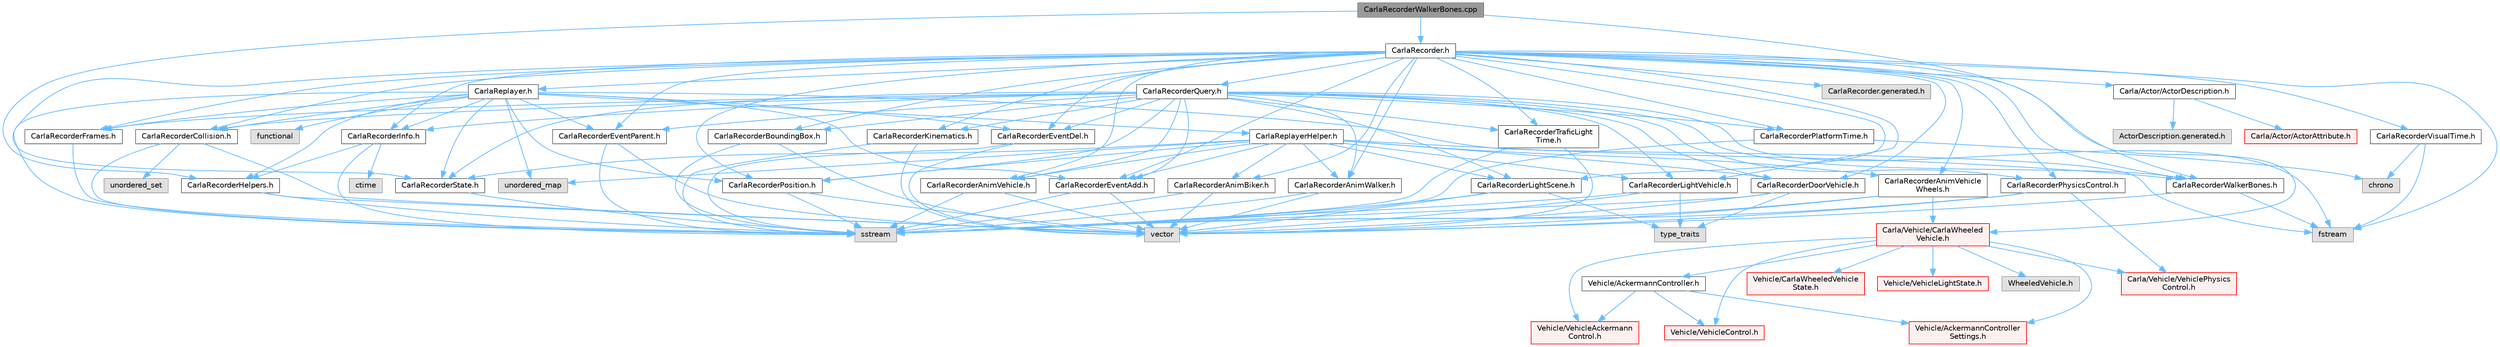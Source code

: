digraph "CarlaRecorderWalkerBones.cpp"
{
 // INTERACTIVE_SVG=YES
 // LATEX_PDF_SIZE
  bgcolor="transparent";
  edge [fontname=Helvetica,fontsize=10,labelfontname=Helvetica,labelfontsize=10];
  node [fontname=Helvetica,fontsize=10,shape=box,height=0.2,width=0.4];
  Node1 [id="Node000001",label="CarlaRecorderWalkerBones.cpp",height=0.2,width=0.4,color="gray40", fillcolor="grey60", style="filled", fontcolor="black",tooltip=" "];
  Node1 -> Node2 [id="edge1_Node000001_Node000002",color="steelblue1",style="solid",tooltip=" "];
  Node2 [id="Node000002",label="CarlaRecorder.h",height=0.2,width=0.4,color="grey40", fillcolor="white", style="filled",URL="$d9/d6a/CarlaRecorder_8h.html",tooltip=" "];
  Node2 -> Node3 [id="edge2_Node000002_Node000003",color="steelblue1",style="solid",tooltip=" "];
  Node3 [id="Node000003",label="fstream",height=0.2,width=0.4,color="grey60", fillcolor="#E0E0E0", style="filled",tooltip=" "];
  Node2 -> Node4 [id="edge3_Node000002_Node000004",color="steelblue1",style="solid",tooltip=" "];
  Node4 [id="Node000004",label="Carla/Actor/ActorDescription.h",height=0.2,width=0.4,color="grey40", fillcolor="white", style="filled",URL="$d4/de6/Unreal_2CarlaUE4_2Plugins_2Carla_2Source_2Carla_2Actor_2ActorDescription_8h.html",tooltip=" "];
  Node4 -> Node5 [id="edge4_Node000004_Node000005",color="steelblue1",style="solid",tooltip=" "];
  Node5 [id="Node000005",label="Carla/Actor/ActorAttribute.h",height=0.2,width=0.4,color="red", fillcolor="#FFF0F0", style="filled",URL="$d6/d1a/Unreal_2CarlaUE4_2Plugins_2Carla_2Source_2Carla_2Actor_2ActorAttribute_8h.html",tooltip=" "];
  Node4 -> Node15 [id="edge5_Node000004_Node000015",color="steelblue1",style="solid",tooltip=" "];
  Node15 [id="Node000015",label="ActorDescription.generated.h",height=0.2,width=0.4,color="grey60", fillcolor="#E0E0E0", style="filled",tooltip=" "];
  Node2 -> Node16 [id="edge6_Node000002_Node000016",color="steelblue1",style="solid",tooltip=" "];
  Node16 [id="Node000016",label="CarlaRecorderTraficLight\lTime.h",height=0.2,width=0.4,color="grey40", fillcolor="white", style="filled",URL="$d0/de7/CarlaRecorderTraficLightTime_8h.html",tooltip=" "];
  Node16 -> Node17 [id="edge7_Node000016_Node000017",color="steelblue1",style="solid",tooltip=" "];
  Node17 [id="Node000017",label="sstream",height=0.2,width=0.4,color="grey60", fillcolor="#E0E0E0", style="filled",tooltip=" "];
  Node16 -> Node18 [id="edge8_Node000016_Node000018",color="steelblue1",style="solid",tooltip=" "];
  Node18 [id="Node000018",label="vector",height=0.2,width=0.4,color="grey60", fillcolor="#E0E0E0", style="filled",tooltip=" "];
  Node2 -> Node19 [id="edge9_Node000002_Node000019",color="steelblue1",style="solid",tooltip=" "];
  Node19 [id="Node000019",label="CarlaRecorderPhysicsControl.h",height=0.2,width=0.4,color="grey40", fillcolor="white", style="filled",URL="$d3/d34/CarlaRecorderPhysicsControl_8h.html",tooltip=" "];
  Node19 -> Node17 [id="edge10_Node000019_Node000017",color="steelblue1",style="solid",tooltip=" "];
  Node19 -> Node18 [id="edge11_Node000019_Node000018",color="steelblue1",style="solid",tooltip=" "];
  Node19 -> Node20 [id="edge12_Node000019_Node000020",color="steelblue1",style="solid",tooltip=" "];
  Node20 [id="Node000020",label="Carla/Vehicle/VehiclePhysics\lControl.h",height=0.2,width=0.4,color="red", fillcolor="#FFF0F0", style="filled",URL="$d3/d90/Unreal_2CarlaUE4_2Plugins_2Carla_2Source_2Carla_2Vehicle_2VehiclePhysicsControl_8h.html",tooltip=" "];
  Node2 -> Node24 [id="edge13_Node000002_Node000024",color="steelblue1",style="solid",tooltip=" "];
  Node24 [id="Node000024",label="CarlaRecorderPlatformTime.h",height=0.2,width=0.4,color="grey40", fillcolor="white", style="filled",URL="$d0/de8/CarlaRecorderPlatformTime_8h.html",tooltip=" "];
  Node24 -> Node17 [id="edge14_Node000024_Node000017",color="steelblue1",style="solid",tooltip=" "];
  Node24 -> Node25 [id="edge15_Node000024_Node000025",color="steelblue1",style="solid",tooltip=" "];
  Node25 [id="Node000025",label="chrono",height=0.2,width=0.4,color="grey60", fillcolor="#E0E0E0", style="filled",tooltip=" "];
  Node2 -> Node26 [id="edge16_Node000002_Node000026",color="steelblue1",style="solid",tooltip=" "];
  Node26 [id="Node000026",label="CarlaRecorderBoundingBox.h",height=0.2,width=0.4,color="grey40", fillcolor="white", style="filled",URL="$d1/deb/CarlaRecorderBoundingBox_8h.html",tooltip=" "];
  Node26 -> Node17 [id="edge17_Node000026_Node000017",color="steelblue1",style="solid",tooltip=" "];
  Node26 -> Node18 [id="edge18_Node000026_Node000018",color="steelblue1",style="solid",tooltip=" "];
  Node2 -> Node27 [id="edge19_Node000002_Node000027",color="steelblue1",style="solid",tooltip=" "];
  Node27 [id="Node000027",label="CarlaRecorderKinematics.h",height=0.2,width=0.4,color="grey40", fillcolor="white", style="filled",URL="$d1/de3/CarlaRecorderKinematics_8h.html",tooltip=" "];
  Node27 -> Node17 [id="edge20_Node000027_Node000017",color="steelblue1",style="solid",tooltip=" "];
  Node27 -> Node18 [id="edge21_Node000027_Node000018",color="steelblue1",style="solid",tooltip=" "];
  Node2 -> Node28 [id="edge22_Node000002_Node000028",color="steelblue1",style="solid",tooltip=" "];
  Node28 [id="Node000028",label="CarlaRecorderLightScene.h",height=0.2,width=0.4,color="grey40", fillcolor="white", style="filled",URL="$d9/dc8/CarlaRecorderLightScene_8h.html",tooltip=" "];
  Node28 -> Node17 [id="edge23_Node000028_Node000017",color="steelblue1",style="solid",tooltip=" "];
  Node28 -> Node18 [id="edge24_Node000028_Node000018",color="steelblue1",style="solid",tooltip=" "];
  Node28 -> Node29 [id="edge25_Node000028_Node000029",color="steelblue1",style="solid",tooltip=" "];
  Node29 [id="Node000029",label="type_traits",height=0.2,width=0.4,color="grey60", fillcolor="#E0E0E0", style="filled",tooltip=" "];
  Node2 -> Node30 [id="edge26_Node000002_Node000030",color="steelblue1",style="solid",tooltip=" "];
  Node30 [id="Node000030",label="CarlaRecorderLightVehicle.h",height=0.2,width=0.4,color="grey40", fillcolor="white", style="filled",URL="$de/da8/CarlaRecorderLightVehicle_8h.html",tooltip=" "];
  Node30 -> Node17 [id="edge27_Node000030_Node000017",color="steelblue1",style="solid",tooltip=" "];
  Node30 -> Node18 [id="edge28_Node000030_Node000018",color="steelblue1",style="solid",tooltip=" "];
  Node30 -> Node29 [id="edge29_Node000030_Node000029",color="steelblue1",style="solid",tooltip=" "];
  Node2 -> Node31 [id="edge30_Node000002_Node000031",color="steelblue1",style="solid",tooltip=" "];
  Node31 [id="Node000031",label="CarlaRecorderAnimVehicle.h",height=0.2,width=0.4,color="grey40", fillcolor="white", style="filled",URL="$d6/d44/CarlaRecorderAnimVehicle_8h.html",tooltip=" "];
  Node31 -> Node17 [id="edge31_Node000031_Node000017",color="steelblue1",style="solid",tooltip=" "];
  Node31 -> Node18 [id="edge32_Node000031_Node000018",color="steelblue1",style="solid",tooltip=" "];
  Node2 -> Node32 [id="edge33_Node000002_Node000032",color="steelblue1",style="solid",tooltip=" "];
  Node32 [id="Node000032",label="CarlaRecorderAnimVehicle\lWheels.h",height=0.2,width=0.4,color="grey40", fillcolor="white", style="filled",URL="$d0/d5c/CarlaRecorderAnimVehicleWheels_8h.html",tooltip=" "];
  Node32 -> Node17 [id="edge34_Node000032_Node000017",color="steelblue1",style="solid",tooltip=" "];
  Node32 -> Node18 [id="edge35_Node000032_Node000018",color="steelblue1",style="solid",tooltip=" "];
  Node32 -> Node33 [id="edge36_Node000032_Node000033",color="steelblue1",style="solid",tooltip=" "];
  Node33 [id="Node000033",label="Carla/Vehicle/CarlaWheeled\lVehicle.h",height=0.2,width=0.4,color="red", fillcolor="#FFF0F0", style="filled",URL="$d3/d00/CarlaWheeledVehicle_8h.html",tooltip=" "];
  Node33 -> Node34 [id="edge37_Node000033_Node000034",color="steelblue1",style="solid",tooltip=" "];
  Node34 [id="Node000034",label="WheeledVehicle.h",height=0.2,width=0.4,color="grey60", fillcolor="#E0E0E0", style="filled",tooltip=" "];
  Node33 -> Node35 [id="edge38_Node000033_Node000035",color="steelblue1",style="solid",tooltip=" "];
  Node35 [id="Node000035",label="Vehicle/AckermannController.h",height=0.2,width=0.4,color="grey40", fillcolor="white", style="filled",URL="$d0/d4d/AckermannController_8h.html",tooltip=" "];
  Node35 -> Node36 [id="edge39_Node000035_Node000036",color="steelblue1",style="solid",tooltip=" "];
  Node36 [id="Node000036",label="Vehicle/AckermannController\lSettings.h",height=0.2,width=0.4,color="red", fillcolor="#FFF0F0", style="filled",URL="$df/d92/Unreal_2CarlaUE4_2Plugins_2Carla_2Source_2Carla_2Vehicle_2AckermannControllerSettings_8h.html",tooltip=" "];
  Node35 -> Node38 [id="edge40_Node000035_Node000038",color="steelblue1",style="solid",tooltip=" "];
  Node38 [id="Node000038",label="Vehicle/VehicleAckermann\lControl.h",height=0.2,width=0.4,color="red", fillcolor="#FFF0F0", style="filled",URL="$d7/d1a/Unreal_2CarlaUE4_2Plugins_2Carla_2Source_2Carla_2Vehicle_2VehicleAckermannControl_8h.html",tooltip=" "];
  Node35 -> Node40 [id="edge41_Node000035_Node000040",color="steelblue1",style="solid",tooltip=" "];
  Node40 [id="Node000040",label="Vehicle/VehicleControl.h",height=0.2,width=0.4,color="red", fillcolor="#FFF0F0", style="filled",URL="$d4/dbd/Unreal_2CarlaUE4_2Plugins_2Carla_2Source_2Carla_2Vehicle_2VehicleControl_8h.html",tooltip=" "];
  Node33 -> Node36 [id="edge42_Node000033_Node000036",color="steelblue1",style="solid",tooltip=" "];
  Node33 -> Node42 [id="edge43_Node000033_Node000042",color="steelblue1",style="solid",tooltip=" "];
  Node42 [id="Node000042",label="Vehicle/CarlaWheeledVehicle\lState.h",height=0.2,width=0.4,color="red", fillcolor="#FFF0F0", style="filled",URL="$d7/dab/CarlaWheeledVehicleState_8h.html",tooltip=" "];
  Node33 -> Node38 [id="edge44_Node000033_Node000038",color="steelblue1",style="solid",tooltip=" "];
  Node33 -> Node40 [id="edge45_Node000033_Node000040",color="steelblue1",style="solid",tooltip=" "];
  Node33 -> Node44 [id="edge46_Node000033_Node000044",color="steelblue1",style="solid",tooltip=" "];
  Node44 [id="Node000044",label="Vehicle/VehicleLightState.h",height=0.2,width=0.4,color="red", fillcolor="#FFF0F0", style="filled",URL="$d6/d6c/Unreal_2CarlaUE4_2Plugins_2Carla_2Source_2Carla_2Vehicle_2VehicleLightState_8h.html",tooltip=" "];
  Node33 -> Node20 [id="edge47_Node000033_Node000020",color="steelblue1",style="solid",tooltip=" "];
  Node2 -> Node69 [id="edge48_Node000002_Node000069",color="steelblue1",style="solid",tooltip=" "];
  Node69 [id="Node000069",label="CarlaRecorderAnimWalker.h",height=0.2,width=0.4,color="grey40", fillcolor="white", style="filled",URL="$d3/d60/CarlaRecorderAnimWalker_8h.html",tooltip=" "];
  Node69 -> Node17 [id="edge49_Node000069_Node000017",color="steelblue1",style="solid",tooltip=" "];
  Node69 -> Node18 [id="edge50_Node000069_Node000018",color="steelblue1",style="solid",tooltip=" "];
  Node2 -> Node70 [id="edge51_Node000002_Node000070",color="steelblue1",style="solid",tooltip=" "];
  Node70 [id="Node000070",label="CarlaRecorderAnimBiker.h",height=0.2,width=0.4,color="grey40", fillcolor="white", style="filled",URL="$d6/dda/CarlaRecorderAnimBiker_8h.html",tooltip=" "];
  Node70 -> Node17 [id="edge52_Node000070_Node000017",color="steelblue1",style="solid",tooltip=" "];
  Node70 -> Node18 [id="edge53_Node000070_Node000018",color="steelblue1",style="solid",tooltip=" "];
  Node2 -> Node71 [id="edge54_Node000002_Node000071",color="steelblue1",style="solid",tooltip=" "];
  Node71 [id="Node000071",label="CarlaRecorderCollision.h",height=0.2,width=0.4,color="grey40", fillcolor="white", style="filled",URL="$df/d06/CarlaRecorderCollision_8h.html",tooltip=" "];
  Node71 -> Node17 [id="edge55_Node000071_Node000017",color="steelblue1",style="solid",tooltip=" "];
  Node71 -> Node18 [id="edge56_Node000071_Node000018",color="steelblue1",style="solid",tooltip=" "];
  Node71 -> Node72 [id="edge57_Node000071_Node000072",color="steelblue1",style="solid",tooltip=" "];
  Node72 [id="Node000072",label="unordered_set",height=0.2,width=0.4,color="grey60", fillcolor="#E0E0E0", style="filled",tooltip=" "];
  Node2 -> Node73 [id="edge58_Node000002_Node000073",color="steelblue1",style="solid",tooltip=" "];
  Node73 [id="Node000073",label="CarlaRecorderEventAdd.h",height=0.2,width=0.4,color="grey40", fillcolor="white", style="filled",URL="$d0/d0e/CarlaRecorderEventAdd_8h.html",tooltip=" "];
  Node73 -> Node17 [id="edge59_Node000073_Node000017",color="steelblue1",style="solid",tooltip=" "];
  Node73 -> Node18 [id="edge60_Node000073_Node000018",color="steelblue1",style="solid",tooltip=" "];
  Node2 -> Node74 [id="edge61_Node000002_Node000074",color="steelblue1",style="solid",tooltip=" "];
  Node74 [id="Node000074",label="CarlaRecorderEventDel.h",height=0.2,width=0.4,color="grey40", fillcolor="white", style="filled",URL="$d7/d4c/CarlaRecorderEventDel_8h.html",tooltip=" "];
  Node74 -> Node17 [id="edge62_Node000074_Node000017",color="steelblue1",style="solid",tooltip=" "];
  Node74 -> Node18 [id="edge63_Node000074_Node000018",color="steelblue1",style="solid",tooltip=" "];
  Node2 -> Node75 [id="edge64_Node000002_Node000075",color="steelblue1",style="solid",tooltip=" "];
  Node75 [id="Node000075",label="CarlaRecorderEventParent.h",height=0.2,width=0.4,color="grey40", fillcolor="white", style="filled",URL="$d0/dc2/CarlaRecorderEventParent_8h.html",tooltip=" "];
  Node75 -> Node17 [id="edge65_Node000075_Node000017",color="steelblue1",style="solid",tooltip=" "];
  Node75 -> Node18 [id="edge66_Node000075_Node000018",color="steelblue1",style="solid",tooltip=" "];
  Node2 -> Node76 [id="edge67_Node000002_Node000076",color="steelblue1",style="solid",tooltip=" "];
  Node76 [id="Node000076",label="CarlaRecorderFrames.h",height=0.2,width=0.4,color="grey40", fillcolor="white", style="filled",URL="$dc/dfc/CarlaRecorderFrames_8h.html",tooltip=" "];
  Node76 -> Node17 [id="edge68_Node000076_Node000017",color="steelblue1",style="solid",tooltip=" "];
  Node2 -> Node77 [id="edge69_Node000002_Node000077",color="steelblue1",style="solid",tooltip=" "];
  Node77 [id="Node000077",label="CarlaRecorderInfo.h",height=0.2,width=0.4,color="grey40", fillcolor="white", style="filled",URL="$df/de9/CarlaRecorderInfo_8h.html",tooltip=" "];
  Node77 -> Node78 [id="edge70_Node000077_Node000078",color="steelblue1",style="solid",tooltip=" "];
  Node78 [id="Node000078",label="CarlaRecorderHelpers.h",height=0.2,width=0.4,color="grey40", fillcolor="white", style="filled",URL="$d6/dd1/CarlaRecorderHelpers_8h.html",tooltip=" "];
  Node78 -> Node17 [id="edge71_Node000078_Node000017",color="steelblue1",style="solid",tooltip=" "];
  Node78 -> Node18 [id="edge72_Node000078_Node000018",color="steelblue1",style="solid",tooltip=" "];
  Node77 -> Node17 [id="edge73_Node000077_Node000017",color="steelblue1",style="solid",tooltip=" "];
  Node77 -> Node79 [id="edge74_Node000077_Node000079",color="steelblue1",style="solid",tooltip=" "];
  Node79 [id="Node000079",label="ctime",height=0.2,width=0.4,color="grey60", fillcolor="#E0E0E0", style="filled",tooltip=" "];
  Node2 -> Node80 [id="edge75_Node000002_Node000080",color="steelblue1",style="solid",tooltip=" "];
  Node80 [id="Node000080",label="CarlaRecorderPosition.h",height=0.2,width=0.4,color="grey40", fillcolor="white", style="filled",URL="$dc/d20/CarlaRecorderPosition_8h.html",tooltip=" "];
  Node80 -> Node17 [id="edge76_Node000080_Node000017",color="steelblue1",style="solid",tooltip=" "];
  Node80 -> Node18 [id="edge77_Node000080_Node000018",color="steelblue1",style="solid",tooltip=" "];
  Node2 -> Node81 [id="edge78_Node000002_Node000081",color="steelblue1",style="solid",tooltip=" "];
  Node81 [id="Node000081",label="CarlaRecorderQuery.h",height=0.2,width=0.4,color="grey40", fillcolor="white", style="filled",URL="$d7/dbd/CarlaRecorderQuery_8h.html",tooltip=" "];
  Node81 -> Node3 [id="edge79_Node000081_Node000003",color="steelblue1",style="solid",tooltip=" "];
  Node81 -> Node16 [id="edge80_Node000081_Node000016",color="steelblue1",style="solid",tooltip=" "];
  Node81 -> Node19 [id="edge81_Node000081_Node000019",color="steelblue1",style="solid",tooltip=" "];
  Node81 -> Node24 [id="edge82_Node000081_Node000024",color="steelblue1",style="solid",tooltip=" "];
  Node81 -> Node26 [id="edge83_Node000081_Node000026",color="steelblue1",style="solid",tooltip=" "];
  Node81 -> Node27 [id="edge84_Node000081_Node000027",color="steelblue1",style="solid",tooltip=" "];
  Node81 -> Node28 [id="edge85_Node000081_Node000028",color="steelblue1",style="solid",tooltip=" "];
  Node81 -> Node30 [id="edge86_Node000081_Node000030",color="steelblue1",style="solid",tooltip=" "];
  Node81 -> Node69 [id="edge87_Node000081_Node000069",color="steelblue1",style="solid",tooltip=" "];
  Node81 -> Node31 [id="edge88_Node000081_Node000031",color="steelblue1",style="solid",tooltip=" "];
  Node81 -> Node71 [id="edge89_Node000081_Node000071",color="steelblue1",style="solid",tooltip=" "];
  Node81 -> Node73 [id="edge90_Node000081_Node000073",color="steelblue1",style="solid",tooltip=" "];
  Node81 -> Node74 [id="edge91_Node000081_Node000074",color="steelblue1",style="solid",tooltip=" "];
  Node81 -> Node75 [id="edge92_Node000081_Node000075",color="steelblue1",style="solid",tooltip=" "];
  Node81 -> Node76 [id="edge93_Node000081_Node000076",color="steelblue1",style="solid",tooltip=" "];
  Node81 -> Node77 [id="edge94_Node000081_Node000077",color="steelblue1",style="solid",tooltip=" "];
  Node81 -> Node80 [id="edge95_Node000081_Node000080",color="steelblue1",style="solid",tooltip=" "];
  Node81 -> Node82 [id="edge96_Node000081_Node000082",color="steelblue1",style="solid",tooltip=" "];
  Node82 [id="Node000082",label="CarlaRecorderState.h",height=0.2,width=0.4,color="grey40", fillcolor="white", style="filled",URL="$da/d32/CarlaRecorderState_8h.html",tooltip=" "];
  Node82 -> Node17 [id="edge97_Node000082_Node000017",color="steelblue1",style="solid",tooltip=" "];
  Node81 -> Node83 [id="edge98_Node000081_Node000083",color="steelblue1",style="solid",tooltip=" "];
  Node83 [id="Node000083",label="CarlaRecorderWalkerBones.h",height=0.2,width=0.4,color="grey40", fillcolor="white", style="filled",URL="$da/dfe/CarlaRecorderWalkerBones_8h.html",tooltip=" "];
  Node83 -> Node3 [id="edge99_Node000083_Node000003",color="steelblue1",style="solid",tooltip=" "];
  Node83 -> Node18 [id="edge100_Node000083_Node000018",color="steelblue1",style="solid",tooltip=" "];
  Node81 -> Node84 [id="edge101_Node000081_Node000084",color="steelblue1",style="solid",tooltip=" "];
  Node84 [id="Node000084",label="CarlaRecorderDoorVehicle.h",height=0.2,width=0.4,color="grey40", fillcolor="white", style="filled",URL="$de/d44/CarlaRecorderDoorVehicle_8h.html",tooltip=" "];
  Node84 -> Node17 [id="edge102_Node000084_Node000017",color="steelblue1",style="solid",tooltip=" "];
  Node84 -> Node18 [id="edge103_Node000084_Node000018",color="steelblue1",style="solid",tooltip=" "];
  Node84 -> Node29 [id="edge104_Node000084_Node000029",color="steelblue1",style="solid",tooltip=" "];
  Node2 -> Node82 [id="edge105_Node000002_Node000082",color="steelblue1",style="solid",tooltip=" "];
  Node2 -> Node85 [id="edge106_Node000002_Node000085",color="steelblue1",style="solid",tooltip=" "];
  Node85 [id="Node000085",label="CarlaRecorderVisualTime.h",height=0.2,width=0.4,color="grey40", fillcolor="white", style="filled",URL="$d3/db8/CarlaRecorderVisualTime_8h.html",tooltip=" "];
  Node85 -> Node3 [id="edge107_Node000085_Node000003",color="steelblue1",style="solid",tooltip=" "];
  Node85 -> Node25 [id="edge108_Node000085_Node000025",color="steelblue1",style="solid",tooltip=" "];
  Node2 -> Node83 [id="edge109_Node000002_Node000083",color="steelblue1",style="solid",tooltip=" "];
  Node2 -> Node84 [id="edge110_Node000002_Node000084",color="steelblue1",style="solid",tooltip=" "];
  Node2 -> Node86 [id="edge111_Node000002_Node000086",color="steelblue1",style="solid",tooltip=" "];
  Node86 [id="Node000086",label="CarlaReplayer.h",height=0.2,width=0.4,color="grey40", fillcolor="white", style="filled",URL="$de/dea/CarlaReplayer_8h.html",tooltip=" "];
  Node86 -> Node3 [id="edge112_Node000086_Node000003",color="steelblue1",style="solid",tooltip=" "];
  Node86 -> Node17 [id="edge113_Node000086_Node000017",color="steelblue1",style="solid",tooltip=" "];
  Node86 -> Node87 [id="edge114_Node000086_Node000087",color="steelblue1",style="solid",tooltip=" "];
  Node87 [id="Node000087",label="unordered_map",height=0.2,width=0.4,color="grey60", fillcolor="#E0E0E0", style="filled",tooltip=" "];
  Node86 -> Node88 [id="edge115_Node000086_Node000088",color="steelblue1",style="solid",tooltip=" "];
  Node88 [id="Node000088",label="functional",height=0.2,width=0.4,color="grey60", fillcolor="#E0E0E0", style="filled",tooltip=" "];
  Node86 -> Node77 [id="edge116_Node000086_Node000077",color="steelblue1",style="solid",tooltip=" "];
  Node86 -> Node76 [id="edge117_Node000086_Node000076",color="steelblue1",style="solid",tooltip=" "];
  Node86 -> Node73 [id="edge118_Node000086_Node000073",color="steelblue1",style="solid",tooltip=" "];
  Node86 -> Node74 [id="edge119_Node000086_Node000074",color="steelblue1",style="solid",tooltip=" "];
  Node86 -> Node75 [id="edge120_Node000086_Node000075",color="steelblue1",style="solid",tooltip=" "];
  Node86 -> Node71 [id="edge121_Node000086_Node000071",color="steelblue1",style="solid",tooltip=" "];
  Node86 -> Node80 [id="edge122_Node000086_Node000080",color="steelblue1",style="solid",tooltip=" "];
  Node86 -> Node82 [id="edge123_Node000086_Node000082",color="steelblue1",style="solid",tooltip=" "];
  Node86 -> Node78 [id="edge124_Node000086_Node000078",color="steelblue1",style="solid",tooltip=" "];
  Node86 -> Node89 [id="edge125_Node000086_Node000089",color="steelblue1",style="solid",tooltip=" "];
  Node89 [id="Node000089",label="CarlaReplayerHelper.h",height=0.2,width=0.4,color="grey40", fillcolor="white", style="filled",URL="$d1/d62/CarlaReplayerHelper_8h.html",tooltip=" "];
  Node89 -> Node73 [id="edge126_Node000089_Node000073",color="steelblue1",style="solid",tooltip=" "];
  Node89 -> Node80 [id="edge127_Node000089_Node000080",color="steelblue1",style="solid",tooltip=" "];
  Node89 -> Node82 [id="edge128_Node000089_Node000082",color="steelblue1",style="solid",tooltip=" "];
  Node89 -> Node70 [id="edge129_Node000089_Node000070",color="steelblue1",style="solid",tooltip=" "];
  Node89 -> Node69 [id="edge130_Node000089_Node000069",color="steelblue1",style="solid",tooltip=" "];
  Node89 -> Node31 [id="edge131_Node000089_Node000031",color="steelblue1",style="solid",tooltip=" "];
  Node89 -> Node32 [id="edge132_Node000089_Node000032",color="steelblue1",style="solid",tooltip=" "];
  Node89 -> Node30 [id="edge133_Node000089_Node000030",color="steelblue1",style="solid",tooltip=" "];
  Node89 -> Node28 [id="edge134_Node000089_Node000028",color="steelblue1",style="solid",tooltip=" "];
  Node89 -> Node84 [id="edge135_Node000089_Node000084",color="steelblue1",style="solid",tooltip=" "];
  Node89 -> Node83 [id="edge136_Node000089_Node000083",color="steelblue1",style="solid",tooltip=" "];
  Node89 -> Node87 [id="edge137_Node000089_Node000087",color="steelblue1",style="solid",tooltip=" "];
  Node2 -> Node33 [id="edge138_Node000002_Node000033",color="steelblue1",style="solid",tooltip=" "];
  Node2 -> Node90 [id="edge139_Node000002_Node000090",color="steelblue1",style="solid",tooltip=" "];
  Node90 [id="Node000090",label="CarlaRecorder.generated.h",height=0.2,width=0.4,color="grey60", fillcolor="#E0E0E0", style="filled",tooltip=" "];
  Node1 -> Node83 [id="edge140_Node000001_Node000083",color="steelblue1",style="solid",tooltip=" "];
  Node1 -> Node78 [id="edge141_Node000001_Node000078",color="steelblue1",style="solid",tooltip=" "];
}
